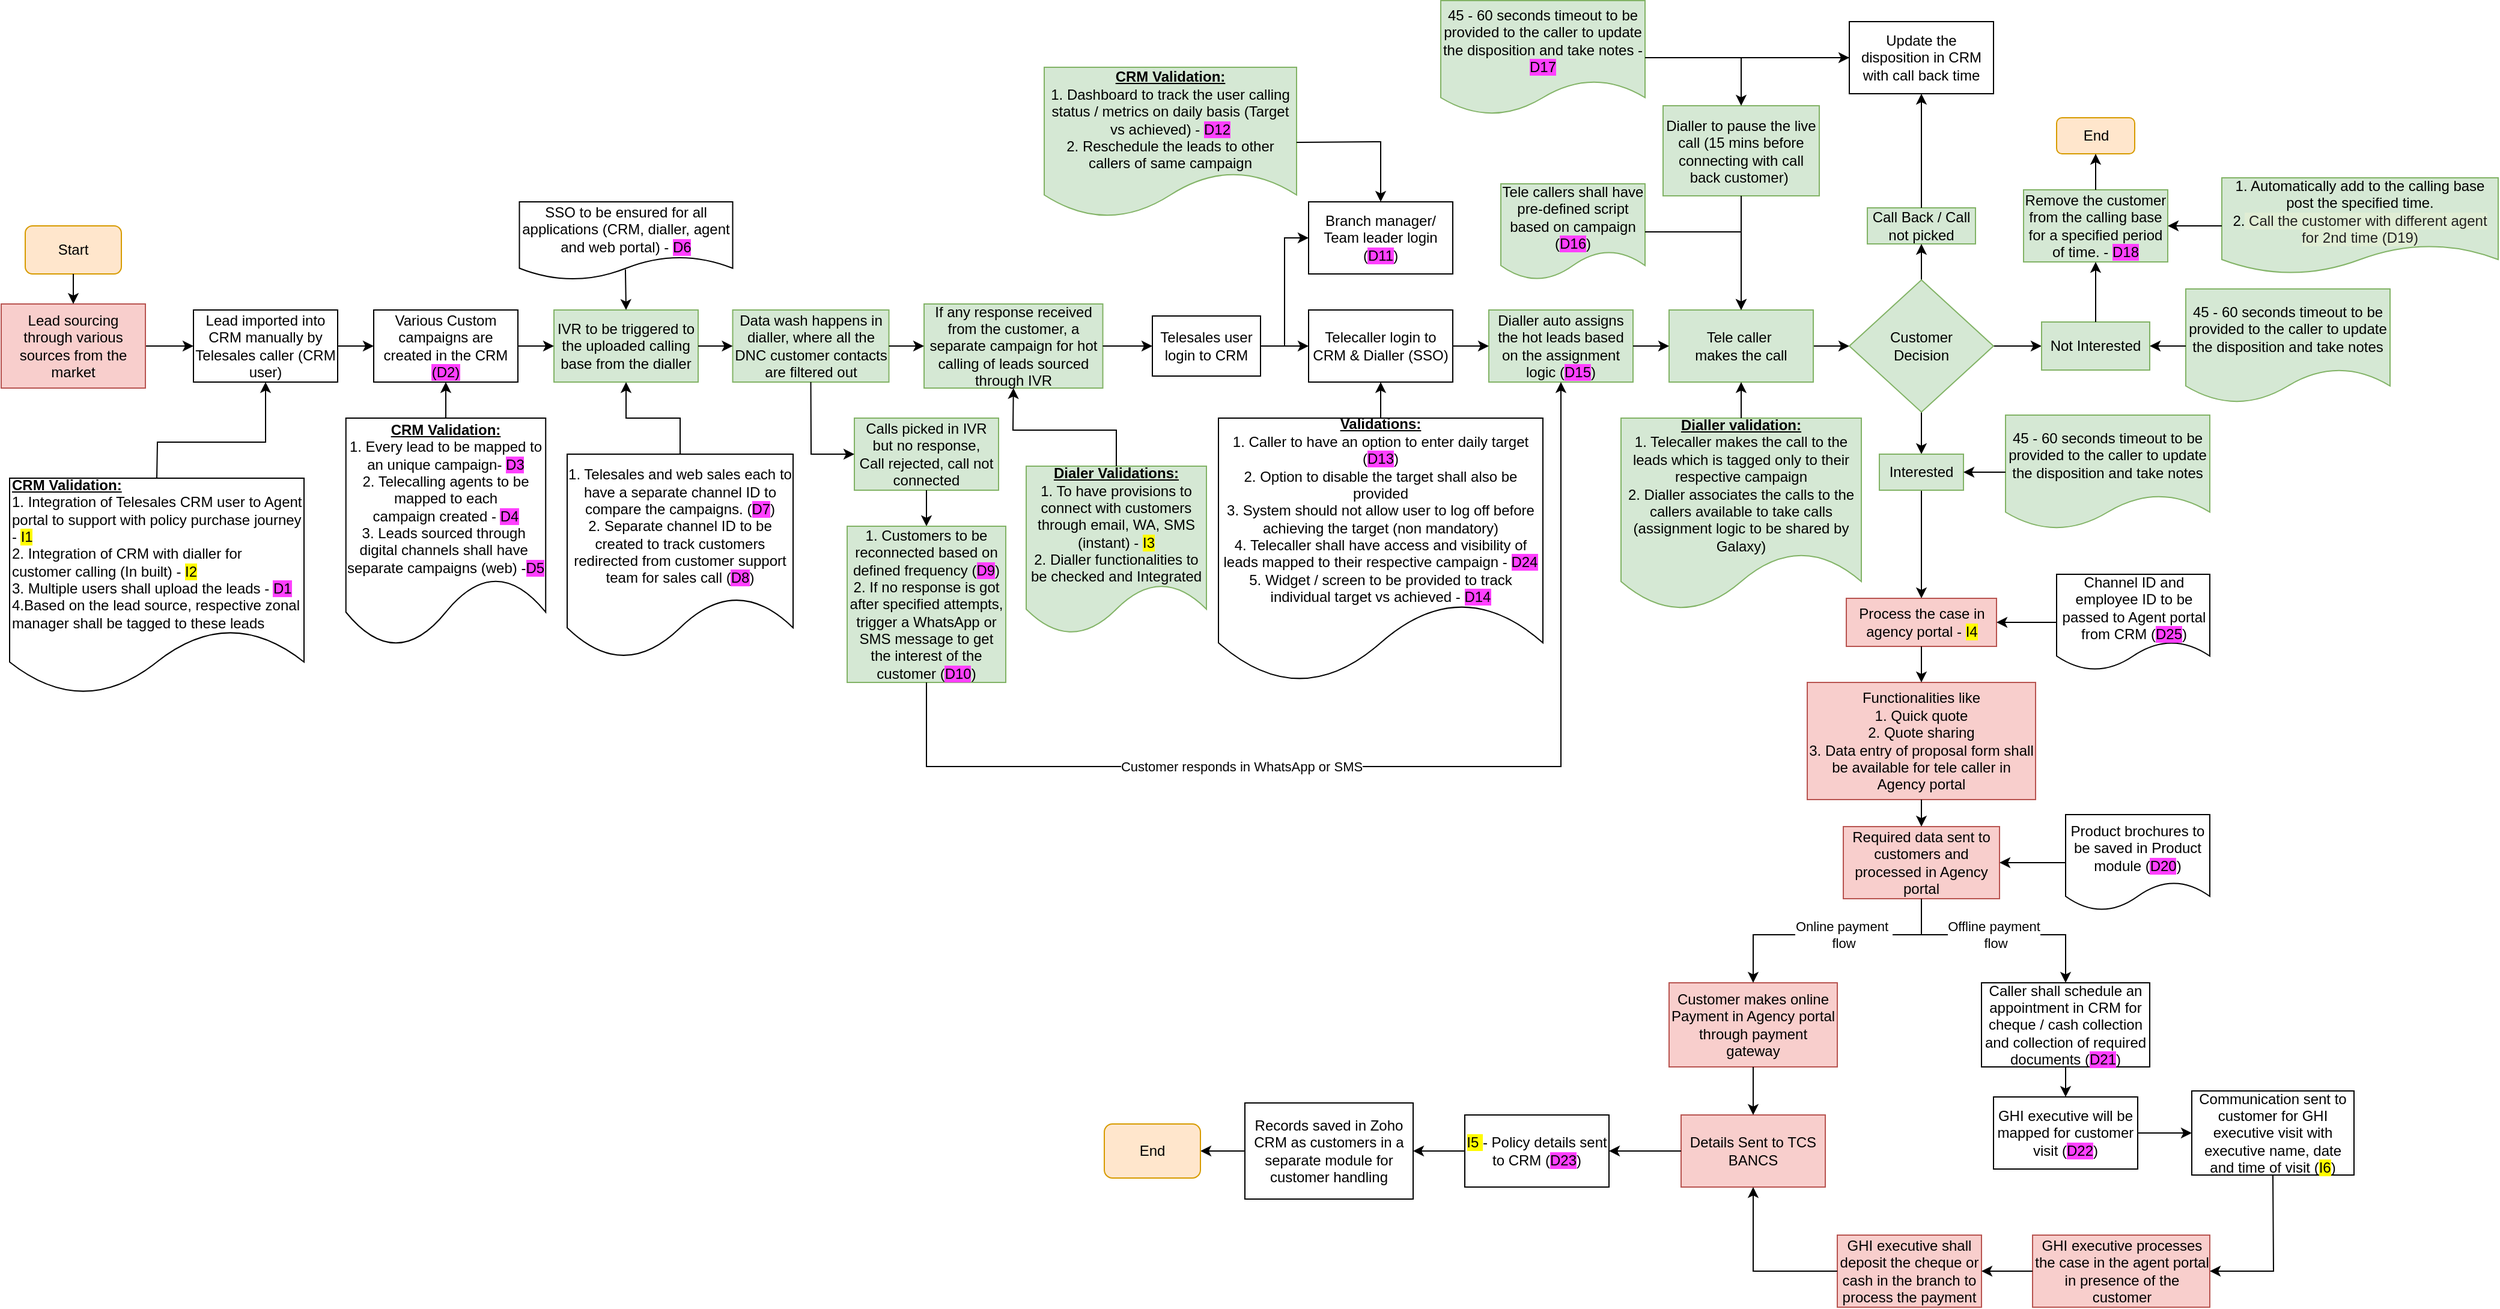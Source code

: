 <mxfile version="24.6.4" type="github">
  <diagram name="Page-1" id="DGPTn8h5blwmbo-AMauQ">
    <mxGraphModel dx="1621" dy="1559" grid="1" gridSize="10" guides="1" tooltips="1" connect="1" arrows="1" fold="1" page="1" pageScale="1" pageWidth="827" pageHeight="1169" math="0" shadow="0">
      <root>
        <mxCell id="0" />
        <mxCell id="1" parent="0" />
        <mxCell id="8dm4q_V4aPKoPHy_YZsy-16" style="edgeStyle=orthogonalEdgeStyle;rounded=0;orthogonalLoop=1;jettySize=auto;html=1;exitX=1;exitY=0.5;exitDx=0;exitDy=0;entryX=0;entryY=0.5;entryDx=0;entryDy=0;" parent="1" source="15KNfyLsuPqZmDbi_dlv-5" target="8dm4q_V4aPKoPHy_YZsy-2" edge="1">
          <mxGeometry relative="1" as="geometry">
            <mxPoint x="62" y="270" as="sourcePoint" />
          </mxGeometry>
        </mxCell>
        <mxCell id="8dm4q_V4aPKoPHy_YZsy-2" value="Lead imported into CRM manually by Telesales caller (CRM user)" style="rounded=0;whiteSpace=wrap;html=1;" parent="1" vertex="1">
          <mxGeometry x="-68" y="240" width="120" height="60" as="geometry" />
        </mxCell>
        <mxCell id="8dm4q_V4aPKoPHy_YZsy-3" value="IVR to be triggered to the uploaded calling base from the dialler" style="rounded=0;whiteSpace=wrap;html=1;fillColor=#d5e8d4;strokeColor=#82b366;" parent="1" vertex="1">
          <mxGeometry x="232" y="240" width="120" height="60" as="geometry" />
        </mxCell>
        <mxCell id="8dm4q_V4aPKoPHy_YZsy-4" value="Calls picked in IVR but no response,&lt;div&gt;Call rejected, call not connected&lt;/div&gt;" style="rounded=0;whiteSpace=wrap;html=1;fillColor=#d5e8d4;strokeColor=#82b366;" parent="1" vertex="1">
          <mxGeometry x="482" y="330" width="120" height="60" as="geometry" />
        </mxCell>
        <mxCell id="8dm4q_V4aPKoPHy_YZsy-23" style="edgeStyle=orthogonalEdgeStyle;rounded=0;orthogonalLoop=1;jettySize=auto;html=1;exitX=1;exitY=0.5;exitDx=0;exitDy=0;entryX=0;entryY=0.5;entryDx=0;entryDy=0;" parent="1" source="8dm4q_V4aPKoPHy_YZsy-6" target="8dm4q_V4aPKoPHy_YZsy-8" edge="1">
          <mxGeometry relative="1" as="geometry" />
        </mxCell>
        <mxCell id="8dm4q_V4aPKoPHy_YZsy-6" value="Tele caller&amp;nbsp;&lt;div&gt;makes the call&lt;/div&gt;" style="rounded=0;whiteSpace=wrap;html=1;fillColor=#d5e8d4;strokeColor=#82b366;" parent="1" vertex="1">
          <mxGeometry x="1160" y="240" width="120" height="60" as="geometry" />
        </mxCell>
        <mxCell id="8dm4q_V4aPKoPHy_YZsy-7" value="Call Back / Call not picked" style="whiteSpace=wrap;html=1;fillColor=#d5e8d4;strokeColor=#82b366;" parent="1" vertex="1">
          <mxGeometry x="1325" y="155" width="90" height="30" as="geometry" />
        </mxCell>
        <mxCell id="8dm4q_V4aPKoPHy_YZsy-24" style="edgeStyle=orthogonalEdgeStyle;rounded=0;orthogonalLoop=1;jettySize=auto;html=1;exitX=0.5;exitY=0;exitDx=0;exitDy=0;entryX=0.5;entryY=1;entryDx=0;entryDy=0;" parent="1" source="8dm4q_V4aPKoPHy_YZsy-8" target="8dm4q_V4aPKoPHy_YZsy-7" edge="1">
          <mxGeometry relative="1" as="geometry" />
        </mxCell>
        <mxCell id="8dm4q_V4aPKoPHy_YZsy-25" style="edgeStyle=orthogonalEdgeStyle;rounded=0;orthogonalLoop=1;jettySize=auto;html=1;exitX=0.5;exitY=1;exitDx=0;exitDy=0;entryX=0.5;entryY=0;entryDx=0;entryDy=0;" parent="1" source="8dm4q_V4aPKoPHy_YZsy-8" target="8dm4q_V4aPKoPHy_YZsy-10" edge="1">
          <mxGeometry relative="1" as="geometry" />
        </mxCell>
        <mxCell id="8dm4q_V4aPKoPHy_YZsy-27" style="edgeStyle=orthogonalEdgeStyle;rounded=0;orthogonalLoop=1;jettySize=auto;html=1;exitX=1;exitY=0.5;exitDx=0;exitDy=0;entryX=0;entryY=0.5;entryDx=0;entryDy=0;" parent="1" source="8dm4q_V4aPKoPHy_YZsy-8" target="8dm4q_V4aPKoPHy_YZsy-9" edge="1">
          <mxGeometry relative="1" as="geometry" />
        </mxCell>
        <mxCell id="8dm4q_V4aPKoPHy_YZsy-8" value="Customer&lt;div&gt;Decision&lt;/div&gt;" style="rhombus;whiteSpace=wrap;html=1;fillColor=#d5e8d4;strokeColor=#82b366;" parent="1" vertex="1">
          <mxGeometry x="1310" y="215" width="120" height="110" as="geometry" />
        </mxCell>
        <mxCell id="8dm4q_V4aPKoPHy_YZsy-9" value="Not Interested" style="whiteSpace=wrap;html=1;fillColor=#d5e8d4;strokeColor=#82b366;" parent="1" vertex="1">
          <mxGeometry x="1470" y="250" width="90" height="40" as="geometry" />
        </mxCell>
        <mxCell id="8dm4q_V4aPKoPHy_YZsy-26" style="edgeStyle=orthogonalEdgeStyle;rounded=0;orthogonalLoop=1;jettySize=auto;html=1;exitX=0.5;exitY=1;exitDx=0;exitDy=0;entryX=0.5;entryY=0;entryDx=0;entryDy=0;" parent="1" source="8dm4q_V4aPKoPHy_YZsy-10" target="8dm4q_V4aPKoPHy_YZsy-11" edge="1">
          <mxGeometry relative="1" as="geometry" />
        </mxCell>
        <mxCell id="8dm4q_V4aPKoPHy_YZsy-10" value="Interested" style="whiteSpace=wrap;html=1;fillColor=#d5e8d4;strokeColor=#82b366;" parent="1" vertex="1">
          <mxGeometry x="1335" y="360" width="70" height="30" as="geometry" />
        </mxCell>
        <mxCell id="8dm4q_V4aPKoPHy_YZsy-11" value="Process the case in agency portal - &lt;span style=&quot;background-color: rgb(255, 251, 0);&quot;&gt;I4&lt;/span&gt;" style="whiteSpace=wrap;html=1;fillColor=#f8cecc;strokeColor=#b85450;" parent="1" vertex="1">
          <mxGeometry x="1307.5" y="480" width="125" height="40" as="geometry" />
        </mxCell>
        <mxCell id="8dm4q_V4aPKoPHy_YZsy-12" value="Customer makes online Payment in Agency portal through payment gateway" style="whiteSpace=wrap;html=1;fillColor=#f8cecc;strokeColor=#b85450;" parent="1" vertex="1">
          <mxGeometry x="1160" y="800" width="140" height="70" as="geometry" />
        </mxCell>
        <mxCell id="8dm4q_V4aPKoPHy_YZsy-13" value="Details Sent to TCS BANCS" style="whiteSpace=wrap;html=1;fillColor=#f8cecc;strokeColor=#b85450;" parent="1" vertex="1">
          <mxGeometry x="1170" y="910" width="120" height="60" as="geometry" />
        </mxCell>
        <mxCell id="8dm4q_V4aPKoPHy_YZsy-14" value="&lt;span style=&quot;background-color: rgb(255, 251, 0);&quot;&gt;I5 &lt;/span&gt;- Policy details sent to CRM (&lt;span style=&quot;background-color: rgb(255, 64, 255);&quot;&gt;D23&lt;/span&gt;)" style="whiteSpace=wrap;html=1;" parent="1" vertex="1">
          <mxGeometry x="990" y="910" width="120" height="60" as="geometry" />
        </mxCell>
        <mxCell id="8dm4q_V4aPKoPHy_YZsy-15" value="Records saved in Zoho CRM as customers in a separate module for customer handling" style="whiteSpace=wrap;html=1;" parent="1" vertex="1">
          <mxGeometry x="807" y="900" width="140" height="80" as="geometry" />
        </mxCell>
        <mxCell id="15KNfyLsuPqZmDbi_dlv-1" value="" style="endArrow=classic;html=1;rounded=0;exitX=0;exitY=0.5;exitDx=0;exitDy=0;entryX=1;entryY=0.5;entryDx=0;entryDy=0;" parent="1" source="8dm4q_V4aPKoPHy_YZsy-15" target="15KNfyLsuPqZmDbi_dlv-2" edge="1">
          <mxGeometry width="50" height="50" relative="1" as="geometry">
            <mxPoint x="740" y="430" as="sourcePoint" />
            <mxPoint x="790" y="380" as="targetPoint" />
          </mxGeometry>
        </mxCell>
        <mxCell id="15KNfyLsuPqZmDbi_dlv-2" value="End" style="rounded=1;whiteSpace=wrap;html=1;fillColor=#ffe6cc;strokeColor=#d79b00;" parent="1" vertex="1">
          <mxGeometry x="690" y="917.5" width="80" height="45" as="geometry" />
        </mxCell>
        <mxCell id="15KNfyLsuPqZmDbi_dlv-3" value="Start" style="rounded=1;whiteSpace=wrap;html=1;fillColor=#ffe6cc;strokeColor=#d79b00;" parent="1" vertex="1">
          <mxGeometry x="-208" y="170" width="80" height="40" as="geometry" />
        </mxCell>
        <mxCell id="15KNfyLsuPqZmDbi_dlv-5" value="Lead sourcing through various sources from the market" style="rounded=0;whiteSpace=wrap;html=1;fillColor=#f8cecc;strokeColor=#b85450;" parent="1" vertex="1">
          <mxGeometry x="-228" y="235" width="120" height="70" as="geometry" />
        </mxCell>
        <mxCell id="15KNfyLsuPqZmDbi_dlv-6" value="" style="endArrow=classic;html=1;rounded=0;exitX=0.5;exitY=1;exitDx=0;exitDy=0;entryX=0.5;entryY=0;entryDx=0;entryDy=0;" parent="1" source="15KNfyLsuPqZmDbi_dlv-3" target="15KNfyLsuPqZmDbi_dlv-5" edge="1">
          <mxGeometry width="50" height="50" relative="1" as="geometry">
            <mxPoint x="602" y="430" as="sourcePoint" />
            <mxPoint x="652" y="380" as="targetPoint" />
          </mxGeometry>
        </mxCell>
        <mxCell id="0je7gwXj_GNrerZqdTDB-3" value="&lt;b&gt;&lt;u&gt;CRM Validation:&lt;/u&gt;&lt;/b&gt;&lt;div&gt;1. Integration of Telesales CRM user to Agent portal to support with policy purchase journey - &lt;span style=&quot;background-color: rgb(255, 251, 0);&quot;&gt;I1&lt;/span&gt;&lt;/div&gt;&lt;div&gt;2. Integration of CRM with dialler for customer calling (In built) - &lt;span style=&quot;background-color: rgb(255, 251, 0);&quot;&gt;I2&lt;/span&gt;&lt;/div&gt;&lt;div&gt;3. Multiple users shall upload the leads - &lt;span style=&quot;background-color: rgb(255, 64, 255);&quot;&gt;D1&lt;/span&gt;&lt;/div&gt;&lt;div&gt;4.Based on the lead source, respective zonal manager shall be tagged to these leads&lt;/div&gt;" style="shape=document;whiteSpace=wrap;html=1;boundedLbl=1;align=left;" parent="1" vertex="1">
          <mxGeometry x="-221" y="380" width="245" height="180" as="geometry" />
        </mxCell>
        <mxCell id="0je7gwXj_GNrerZqdTDB-4" value="" style="endArrow=classic;html=1;rounded=0;exitX=0.5;exitY=0;exitDx=0;exitDy=0;entryX=0.5;entryY=1;entryDx=0;entryDy=0;" parent="1" source="0je7gwXj_GNrerZqdTDB-3" target="8dm4q_V4aPKoPHy_YZsy-2" edge="1">
          <mxGeometry width="50" height="50" relative="1" as="geometry">
            <mxPoint x="382" y="420" as="sourcePoint" />
            <mxPoint x="432" y="370" as="targetPoint" />
            <Array as="points">
              <mxPoint x="-98" y="350" />
              <mxPoint x="-8" y="350" />
            </Array>
          </mxGeometry>
        </mxCell>
        <mxCell id="0je7gwXj_GNrerZqdTDB-5" value="" style="endArrow=classic;html=1;rounded=0;exitX=1;exitY=0.5;exitDx=0;exitDy=0;entryX=0;entryY=0.5;entryDx=0;entryDy=0;" parent="1" source="8dm4q_V4aPKoPHy_YZsy-2" target="0je7gwXj_GNrerZqdTDB-22" edge="1">
          <mxGeometry width="50" height="50" relative="1" as="geometry">
            <mxPoint x="382" y="350" as="sourcePoint" />
            <mxPoint x="152" y="270" as="targetPoint" />
          </mxGeometry>
        </mxCell>
        <mxCell id="0je7gwXj_GNrerZqdTDB-6" value="SSO to be ensured for all applications (CRM, dialler, agent and web portal) - &lt;span style=&quot;background-color: rgb(255, 64, 255);&quot;&gt;D6&lt;/span&gt;" style="shape=document;whiteSpace=wrap;html=1;boundedLbl=1;" parent="1" vertex="1">
          <mxGeometry x="203.25" y="150" width="177.5" height="65" as="geometry" />
        </mxCell>
        <mxCell id="0je7gwXj_GNrerZqdTDB-7" value="" style="endArrow=classic;html=1;rounded=0;exitX=0.497;exitY=0.865;exitDx=0;exitDy=0;exitPerimeter=0;entryX=0.5;entryY=0;entryDx=0;entryDy=0;" parent="1" source="0je7gwXj_GNrerZqdTDB-6" target="8dm4q_V4aPKoPHy_YZsy-3" edge="1">
          <mxGeometry width="50" height="50" relative="1" as="geometry">
            <mxPoint x="382" y="350" as="sourcePoint" />
            <mxPoint x="432" y="300" as="targetPoint" />
          </mxGeometry>
        </mxCell>
        <mxCell id="0je7gwXj_GNrerZqdTDB-8" value="Data wash happens in dialler, where all the DNC customer contacts are filtered out" style="rounded=0;whiteSpace=wrap;html=1;fillColor=#d5e8d4;strokeColor=#82b366;" parent="1" vertex="1">
          <mxGeometry x="380.75" y="240" width="130" height="60" as="geometry" />
        </mxCell>
        <mxCell id="0je7gwXj_GNrerZqdTDB-10" value="If any response received from the customer, a separate campaign for hot calling of leads sourced through IVR" style="rounded=0;whiteSpace=wrap;html=1;fillColor=#d5e8d4;strokeColor=#82b366;" parent="1" vertex="1">
          <mxGeometry x="540" y="235" width="148.75" height="70" as="geometry" />
        </mxCell>
        <mxCell id="0je7gwXj_GNrerZqdTDB-11" value="" style="endArrow=classic;html=1;rounded=0;exitX=1;exitY=0.5;exitDx=0;exitDy=0;entryX=0;entryY=0.5;entryDx=0;entryDy=0;" parent="1" source="8dm4q_V4aPKoPHy_YZsy-3" target="0je7gwXj_GNrerZqdTDB-8" edge="1">
          <mxGeometry width="50" height="50" relative="1" as="geometry">
            <mxPoint x="592" y="320" as="sourcePoint" />
            <mxPoint x="452" y="370" as="targetPoint" />
          </mxGeometry>
        </mxCell>
        <mxCell id="0je7gwXj_GNrerZqdTDB-12" value="" style="endArrow=classic;html=1;rounded=0;exitX=1;exitY=0.5;exitDx=0;exitDy=0;entryX=0;entryY=0.5;entryDx=0;entryDy=0;" parent="1" source="0je7gwXj_GNrerZqdTDB-8" target="0je7gwXj_GNrerZqdTDB-10" edge="1">
          <mxGeometry width="50" height="50" relative="1" as="geometry">
            <mxPoint x="842" y="330" as="sourcePoint" />
            <mxPoint x="892" y="280" as="targetPoint" />
          </mxGeometry>
        </mxCell>
        <mxCell id="0je7gwXj_GNrerZqdTDB-13" value="" style="endArrow=classic;html=1;rounded=0;exitX=0.5;exitY=1;exitDx=0;exitDy=0;entryX=0;entryY=0.5;entryDx=0;entryDy=0;" parent="1" source="0je7gwXj_GNrerZqdTDB-8" target="8dm4q_V4aPKoPHy_YZsy-4" edge="1">
          <mxGeometry width="50" height="50" relative="1" as="geometry">
            <mxPoint x="572" y="280" as="sourcePoint" />
            <mxPoint x="622" y="230" as="targetPoint" />
            <Array as="points">
              <mxPoint x="446" y="360" />
            </Array>
          </mxGeometry>
        </mxCell>
        <mxCell id="0je7gwXj_GNrerZqdTDB-14" value="" style="endArrow=classic;html=1;rounded=0;exitX=0.5;exitY=1;exitDx=0;exitDy=0;entryX=0.5;entryY=0;entryDx=0;entryDy=0;" parent="1" source="8dm4q_V4aPKoPHy_YZsy-4" target="0je7gwXj_GNrerZqdTDB-15" edge="1">
          <mxGeometry width="50" height="50" relative="1" as="geometry">
            <mxPoint x="632" y="290" as="sourcePoint" />
            <mxPoint x="652" y="430" as="targetPoint" />
          </mxGeometry>
        </mxCell>
        <mxCell id="0je7gwXj_GNrerZqdTDB-15" value="1. Customers to be reconnected based on defined frequency (&lt;span style=&quot;background-color: rgb(255, 64, 255);&quot;&gt;D9&lt;/span&gt;)&lt;div&gt;2. If no response is got after specified attempts, trigger a WhatsApp or SMS message to get the interest of the customer (&lt;span style=&quot;background-color: rgb(255, 64, 255);&quot;&gt;D10&lt;/span&gt;)&lt;/div&gt;" style="rounded=0;whiteSpace=wrap;html=1;fillColor=#d5e8d4;strokeColor=#82b366;" parent="1" vertex="1">
          <mxGeometry x="476" y="420" width="132" height="130" as="geometry" />
        </mxCell>
        <mxCell id="0je7gwXj_GNrerZqdTDB-16" value="" style="endArrow=classic;html=1;rounded=0;exitX=1;exitY=0.5;exitDx=0;exitDy=0;entryX=0;entryY=0.5;entryDx=0;entryDy=0;" parent="1" source="0je7gwXj_GNrerZqdTDB-10" target="0je7gwXj_GNrerZqdTDB-77" edge="1">
          <mxGeometry width="50" height="50" relative="1" as="geometry">
            <mxPoint x="770" y="290" as="sourcePoint" />
            <mxPoint x="860" y="170" as="targetPoint" />
          </mxGeometry>
        </mxCell>
        <mxCell id="0je7gwXj_GNrerZqdTDB-17" value="1. Telesales and web sales each to have a separate channel ID to compare the campaigns. (&lt;span style=&quot;background-color: rgb(255, 64, 255);&quot;&gt;D7&lt;/span&gt;)&lt;div&gt;2. Separate channel ID to be created to track customers redirected from customer support team for sales call (&lt;span style=&quot;background-color: rgb(255, 64, 255);&quot;&gt;D8&lt;/span&gt;)&lt;/div&gt;" style="shape=document;whiteSpace=wrap;html=1;boundedLbl=1;" parent="1" vertex="1">
          <mxGeometry x="243" y="360" width="188" height="170" as="geometry" />
        </mxCell>
        <mxCell id="0je7gwXj_GNrerZqdTDB-18" value="" style="endArrow=classic;html=1;rounded=0;exitX=0.5;exitY=0;exitDx=0;exitDy=0;entryX=0.5;entryY=1;entryDx=0;entryDy=0;" parent="1" source="0je7gwXj_GNrerZqdTDB-17" target="8dm4q_V4aPKoPHy_YZsy-3" edge="1">
          <mxGeometry width="50" height="50" relative="1" as="geometry">
            <mxPoint x="632" y="360" as="sourcePoint" />
            <mxPoint x="682" y="310" as="targetPoint" />
            <Array as="points">
              <mxPoint x="337" y="330" />
              <mxPoint x="292" y="330" />
            </Array>
          </mxGeometry>
        </mxCell>
        <mxCell id="0je7gwXj_GNrerZqdTDB-19" value="Dialler auto assigns the hot leads based on the assignment logic (&lt;span style=&quot;background-color: rgb(255, 64, 255);&quot;&gt;D15&lt;/span&gt;)" style="rounded=0;whiteSpace=wrap;html=1;fillColor=#d5e8d4;strokeColor=#82b366;" parent="1" vertex="1">
          <mxGeometry x="1010" y="240" width="120" height="60" as="geometry" />
        </mxCell>
        <mxCell id="0je7gwXj_GNrerZqdTDB-20" value="" style="endArrow=classic;html=1;rounded=0;exitX=1;exitY=0.5;exitDx=0;exitDy=0;entryX=0;entryY=0.5;entryDx=0;entryDy=0;" parent="1" source="0je7gwXj_GNrerZqdTDB-19" target="8dm4q_V4aPKoPHy_YZsy-6" edge="1">
          <mxGeometry width="50" height="50" relative="1" as="geometry">
            <mxPoint x="1010" y="270" as="sourcePoint" />
            <mxPoint x="1060" y="220" as="targetPoint" />
          </mxGeometry>
        </mxCell>
        <mxCell id="0je7gwXj_GNrerZqdTDB-22" value="Various Custom campaigns are created in the CRM &lt;span style=&quot;background-color: rgb(255, 64, 255);&quot;&gt;(D2)&lt;/span&gt;" style="rounded=0;whiteSpace=wrap;html=1;" parent="1" vertex="1">
          <mxGeometry x="82" y="240" width="120" height="60" as="geometry" />
        </mxCell>
        <mxCell id="0je7gwXj_GNrerZqdTDB-23" value="" style="endArrow=classic;html=1;rounded=0;exitX=1;exitY=0.5;exitDx=0;exitDy=0;entryX=0;entryY=0.5;entryDx=0;entryDy=0;" parent="1" source="0je7gwXj_GNrerZqdTDB-22" target="8dm4q_V4aPKoPHy_YZsy-3" edge="1">
          <mxGeometry width="50" height="50" relative="1" as="geometry">
            <mxPoint x="252" y="300" as="sourcePoint" />
            <mxPoint x="302" y="250" as="targetPoint" />
          </mxGeometry>
        </mxCell>
        <mxCell id="0je7gwXj_GNrerZqdTDB-24" value="&lt;b&gt;&lt;u&gt;CRM Validation:&lt;/u&gt;&lt;/b&gt;&lt;div&gt;1. Every lead to be mapped to an unique campaign- &lt;span style=&quot;background-color: rgb(255, 64, 255);&quot;&gt;D3&lt;/span&gt;&lt;/div&gt;&lt;div&gt;2. T&lt;span style=&quot;white-space: pre;&quot;&gt;elecalling agents to be&lt;/span&gt;&lt;/div&gt;&lt;div&gt;&lt;span style=&quot;white-space: pre;&quot;&gt; mapped to each&amp;nbsp;&lt;/span&gt;&lt;/div&gt;&lt;div&gt;&lt;span style=&quot;white-space: pre;&quot;&gt;campaign created - &lt;span style=&quot;background-color: rgb(255, 64, 255);&quot;&gt;D4&lt;/span&gt;&lt;/span&gt;&lt;/div&gt;&lt;div&gt;&lt;span style=&quot;white-space: pre;&quot;&gt;3. Leads sourced through&amp;nbsp;&lt;/span&gt;&lt;/div&gt;&lt;div&gt;&lt;span style=&quot;white-space: pre;&quot;&gt;digital channels shall have&amp;nbsp;&lt;/span&gt;&lt;/div&gt;&lt;div&gt;&lt;span style=&quot;white-space: pre;&quot;&gt;separate campaigns (web) -&lt;span style=&quot;background-color: rgb(255, 64, 255);&quot;&gt;D5&lt;/span&gt;&lt;/span&gt;&lt;/div&gt;" style="shape=document;whiteSpace=wrap;html=1;boundedLbl=1;" parent="1" vertex="1">
          <mxGeometry x="58.87" y="330" width="166.25" height="190" as="geometry" />
        </mxCell>
        <mxCell id="0je7gwXj_GNrerZqdTDB-25" value="" style="endArrow=classic;html=1;rounded=0;exitX=0.5;exitY=0;exitDx=0;exitDy=0;entryX=0.5;entryY=1;entryDx=0;entryDy=0;" parent="1" source="0je7gwXj_GNrerZqdTDB-24" target="0je7gwXj_GNrerZqdTDB-22" edge="1">
          <mxGeometry width="50" height="50" relative="1" as="geometry">
            <mxPoint x="462" y="300" as="sourcePoint" />
            <mxPoint x="512" y="250" as="targetPoint" />
          </mxGeometry>
        </mxCell>
        <mxCell id="0je7gwXj_GNrerZqdTDB-26" value="&lt;u&gt;&lt;b&gt;Dialler validation:&lt;/b&gt;&lt;/u&gt;&lt;div&gt;1. Telecaller makes the call to the leads which is tagged only to their respective campaign&lt;/div&gt;&lt;div&gt;2. Dialler associates the calls to the callers available to take calls (assignment logic to be shared by Galaxy)&lt;/div&gt;" style="shape=document;whiteSpace=wrap;html=1;boundedLbl=1;fillColor=#d5e8d4;strokeColor=#82b366;" parent="1" vertex="1">
          <mxGeometry x="1120" y="330" width="200" height="160" as="geometry" />
        </mxCell>
        <mxCell id="0je7gwXj_GNrerZqdTDB-27" value="" style="endArrow=classic;html=1;rounded=0;exitX=0.5;exitY=0;exitDx=0;exitDy=0;entryX=0.5;entryY=1;entryDx=0;entryDy=0;" parent="1" source="0je7gwXj_GNrerZqdTDB-26" target="8dm4q_V4aPKoPHy_YZsy-6" edge="1">
          <mxGeometry width="50" height="50" relative="1" as="geometry">
            <mxPoint x="1280" y="300" as="sourcePoint" />
            <mxPoint x="1330" y="250" as="targetPoint" />
          </mxGeometry>
        </mxCell>
        <mxCell id="0je7gwXj_GNrerZqdTDB-28" value="Update the disposition in CRM with call back time" style="rounded=0;whiteSpace=wrap;html=1;" parent="1" vertex="1">
          <mxGeometry x="1310" width="120" height="60" as="geometry" />
        </mxCell>
        <mxCell id="0je7gwXj_GNrerZqdTDB-29" value="Dialler to pause the live call (15 mins before connecting with call back customer)&amp;nbsp;" style="rounded=0;whiteSpace=wrap;html=1;fillColor=#d5e8d4;strokeColor=#82b366;" parent="1" vertex="1">
          <mxGeometry x="1155" y="70" width="130" height="75" as="geometry" />
        </mxCell>
        <mxCell id="0je7gwXj_GNrerZqdTDB-30" value="" style="endArrow=classic;html=1;rounded=0;exitX=0.5;exitY=1;exitDx=0;exitDy=0;entryX=0.5;entryY=0;entryDx=0;entryDy=0;" parent="1" source="0je7gwXj_GNrerZqdTDB-29" target="8dm4q_V4aPKoPHy_YZsy-6" edge="1">
          <mxGeometry width="50" height="50" relative="1" as="geometry">
            <mxPoint x="1330" y="330" as="sourcePoint" />
            <mxPoint x="1380" y="280" as="targetPoint" />
          </mxGeometry>
        </mxCell>
        <mxCell id="0je7gwXj_GNrerZqdTDB-32" value="" style="endArrow=classic;html=1;rounded=0;exitX=0;exitY=0.5;exitDx=0;exitDy=0;entryX=0.5;entryY=0;entryDx=0;entryDy=0;" parent="1" source="0je7gwXj_GNrerZqdTDB-28" target="0je7gwXj_GNrerZqdTDB-29" edge="1">
          <mxGeometry width="50" height="50" relative="1" as="geometry">
            <mxPoint x="1330" y="330" as="sourcePoint" />
            <mxPoint x="1380" y="280" as="targetPoint" />
            <Array as="points">
              <mxPoint x="1220" y="30" />
            </Array>
          </mxGeometry>
        </mxCell>
        <mxCell id="0je7gwXj_GNrerZqdTDB-33" value="Remove the customer from the calling base for a specified period of time. - &lt;span style=&quot;background-color: rgb(255, 64, 255);&quot;&gt;D18&lt;/span&gt;" style="rounded=0;whiteSpace=wrap;html=1;fillColor=#d5e8d4;strokeColor=#82b366;" parent="1" vertex="1">
          <mxGeometry x="1455" y="140" width="120" height="60" as="geometry" />
        </mxCell>
        <mxCell id="0je7gwXj_GNrerZqdTDB-34" value="End" style="rounded=1;whiteSpace=wrap;html=1;fillColor=#ffe6cc;strokeColor=#d79b00;" parent="1" vertex="1">
          <mxGeometry x="1482.5" y="80" width="65" height="30" as="geometry" />
        </mxCell>
        <mxCell id="0je7gwXj_GNrerZqdTDB-35" value="1. Automatically add to the calling base post the specified time.&lt;div&gt;2.&lt;span style=&quot;background-color: rgb(224, 237, 212);&quot;&gt;&amp;nbsp;&lt;span style=&quot;font-family: inherit; caret-color: rgb(34, 34, 34); color: rgb(34, 34, 34); letter-spacing: 0.01px; text-align: left;&quot;&gt;Call the customer with different agent for 2nd time (&lt;/span&gt;&lt;span style=&quot;font-family: inherit; caret-color: rgb(34, 34, 34); color: rgb(34, 34, 34); letter-spacing: 0.01px; text-align: left;&quot;&gt;D19&lt;/span&gt;&lt;span style=&quot;font-family: inherit; caret-color: rgb(34, 34, 34); color: rgb(34, 34, 34); letter-spacing: 0.01px; text-align: left;&quot;&gt;)&lt;/span&gt;&lt;/span&gt;&lt;/div&gt;" style="shape=document;whiteSpace=wrap;html=1;boundedLbl=1;fillColor=#d5e8d4;strokeColor=#82b366;" parent="1" vertex="1">
          <mxGeometry x="1620" y="130" width="230" height="80" as="geometry" />
        </mxCell>
        <mxCell id="0je7gwXj_GNrerZqdTDB-36" value="" style="endArrow=classic;html=1;rounded=0;exitX=0;exitY=0.5;exitDx=0;exitDy=0;entryX=1;entryY=0.5;entryDx=0;entryDy=0;" parent="1" source="0je7gwXj_GNrerZqdTDB-35" target="0je7gwXj_GNrerZqdTDB-33" edge="1">
          <mxGeometry width="50" height="50" relative="1" as="geometry">
            <mxPoint x="1410" y="330" as="sourcePoint" />
            <mxPoint x="1460" y="280" as="targetPoint" />
          </mxGeometry>
        </mxCell>
        <mxCell id="0je7gwXj_GNrerZqdTDB-37" value="" style="endArrow=classic;html=1;rounded=0;exitX=0.5;exitY=0;exitDx=0;exitDy=0;entryX=0.5;entryY=1;entryDx=0;entryDy=0;" parent="1" source="8dm4q_V4aPKoPHy_YZsy-9" target="0je7gwXj_GNrerZqdTDB-33" edge="1">
          <mxGeometry width="50" height="50" relative="1" as="geometry">
            <mxPoint x="1410" y="330" as="sourcePoint" />
            <mxPoint x="1460" y="280" as="targetPoint" />
          </mxGeometry>
        </mxCell>
        <mxCell id="0je7gwXj_GNrerZqdTDB-38" value="" style="endArrow=classic;html=1;rounded=0;exitX=0.5;exitY=0;exitDx=0;exitDy=0;entryX=0.5;entryY=1;entryDx=0;entryDy=0;" parent="1" source="0je7gwXj_GNrerZqdTDB-33" target="0je7gwXj_GNrerZqdTDB-34" edge="1">
          <mxGeometry width="50" height="50" relative="1" as="geometry">
            <mxPoint x="1410" y="330" as="sourcePoint" />
            <mxPoint x="1460" y="280" as="targetPoint" />
          </mxGeometry>
        </mxCell>
        <mxCell id="0je7gwXj_GNrerZqdTDB-40" value="45 - 60 seconds timeout to be provided to the caller to update the disposition and take notes" style="shape=document;whiteSpace=wrap;html=1;boundedLbl=1;fillColor=#d5e8d4;strokeColor=#82b366;" parent="1" vertex="1">
          <mxGeometry x="1590" y="222.5" width="170" height="95" as="geometry" />
        </mxCell>
        <mxCell id="0je7gwXj_GNrerZqdTDB-41" value="" style="endArrow=classic;html=1;rounded=0;exitX=0;exitY=0.5;exitDx=0;exitDy=0;entryX=1;entryY=0.5;entryDx=0;entryDy=0;" parent="1" source="0je7gwXj_GNrerZqdTDB-40" target="8dm4q_V4aPKoPHy_YZsy-9" edge="1">
          <mxGeometry width="50" height="50" relative="1" as="geometry">
            <mxPoint x="1300" y="330" as="sourcePoint" />
            <mxPoint x="1350" y="280" as="targetPoint" />
          </mxGeometry>
        </mxCell>
        <mxCell id="0je7gwXj_GNrerZqdTDB-42" value="45 - 60 seconds timeout to be provided to the caller to update the disposition and take notes - &lt;span style=&quot;background-color: rgb(255, 64, 255);&quot;&gt;D17&lt;/span&gt;" style="shape=document;whiteSpace=wrap;html=1;boundedLbl=1;fillColor=#d5e8d4;strokeColor=#82b366;" parent="1" vertex="1">
          <mxGeometry x="970" y="-17.5" width="170" height="95" as="geometry" />
        </mxCell>
        <mxCell id="0je7gwXj_GNrerZqdTDB-43" value="" style="endArrow=classic;html=1;rounded=0;exitX=1;exitY=0.5;exitDx=0;exitDy=0;entryX=0;entryY=0.5;entryDx=0;entryDy=0;" parent="1" source="0je7gwXj_GNrerZqdTDB-42" target="0je7gwXj_GNrerZqdTDB-28" edge="1">
          <mxGeometry width="50" height="50" relative="1" as="geometry">
            <mxPoint x="1300" y="210" as="sourcePoint" />
            <mxPoint x="1350" y="160" as="targetPoint" />
          </mxGeometry>
        </mxCell>
        <mxCell id="0je7gwXj_GNrerZqdTDB-44" value="45 - 60 seconds timeout to be provided to the caller to update the disposition and take notes" style="shape=document;whiteSpace=wrap;html=1;boundedLbl=1;fillColor=#d5e8d4;strokeColor=#82b366;" parent="1" vertex="1">
          <mxGeometry x="1440" y="327.5" width="170" height="95" as="geometry" />
        </mxCell>
        <mxCell id="0je7gwXj_GNrerZqdTDB-45" value="" style="endArrow=classic;html=1;rounded=0;exitX=0;exitY=0.5;exitDx=0;exitDy=0;entryX=1;entryY=0.5;entryDx=0;entryDy=0;" parent="1" source="0je7gwXj_GNrerZqdTDB-44" target="8dm4q_V4aPKoPHy_YZsy-10" edge="1">
          <mxGeometry width="50" height="50" relative="1" as="geometry">
            <mxPoint x="1300" y="340" as="sourcePoint" />
            <mxPoint x="1350" y="290" as="targetPoint" />
          </mxGeometry>
        </mxCell>
        <mxCell id="0je7gwXj_GNrerZqdTDB-46" value="Channel ID and employee ID to be passed to Agent portal from CRM (&lt;span style=&quot;background-color: rgb(255, 64, 255);&quot;&gt;D25&lt;/span&gt;)" style="shape=document;whiteSpace=wrap;html=1;boundedLbl=1;" parent="1" vertex="1">
          <mxGeometry x="1482.5" y="460" width="127.5" height="80" as="geometry" />
        </mxCell>
        <mxCell id="0je7gwXj_GNrerZqdTDB-47" value="" style="endArrow=classic;html=1;rounded=0;exitX=0;exitY=0.5;exitDx=0;exitDy=0;entryX=1;entryY=0.5;entryDx=0;entryDy=0;" parent="1" source="0je7gwXj_GNrerZqdTDB-46" target="8dm4q_V4aPKoPHy_YZsy-11" edge="1">
          <mxGeometry width="50" height="50" relative="1" as="geometry">
            <mxPoint x="1390" y="470" as="sourcePoint" />
            <mxPoint x="1440" y="420" as="targetPoint" />
          </mxGeometry>
        </mxCell>
        <mxCell id="0je7gwXj_GNrerZqdTDB-48" value="Functionalities like&lt;div&gt;1. Quick quote&lt;/div&gt;&lt;div&gt;2. Quote sharing&lt;/div&gt;&lt;div&gt;3. Data entry of proposal form shall be available for tele caller in Agency portal&lt;/div&gt;" style="rounded=0;whiteSpace=wrap;html=1;fillColor=#f8cecc;strokeColor=#b85450;" parent="1" vertex="1">
          <mxGeometry x="1275" y="550" width="190" height="97.5" as="geometry" />
        </mxCell>
        <mxCell id="0je7gwXj_GNrerZqdTDB-49" value="" style="endArrow=classic;html=1;rounded=0;exitX=0.5;exitY=1;exitDx=0;exitDy=0;entryX=0.5;entryY=0;entryDx=0;entryDy=0;" parent="1" source="8dm4q_V4aPKoPHy_YZsy-11" target="0je7gwXj_GNrerZqdTDB-48" edge="1">
          <mxGeometry width="50" height="50" relative="1" as="geometry">
            <mxPoint x="1340" y="390" as="sourcePoint" />
            <mxPoint x="1390" y="340" as="targetPoint" />
          </mxGeometry>
        </mxCell>
        <mxCell id="0je7gwXj_GNrerZqdTDB-50" value="Required data sent to customers and processed in Agency portal" style="rounded=0;whiteSpace=wrap;html=1;fillColor=#f8cecc;strokeColor=#b85450;" parent="1" vertex="1">
          <mxGeometry x="1305" y="670" width="130" height="60" as="geometry" />
        </mxCell>
        <mxCell id="0je7gwXj_GNrerZqdTDB-51" value="" style="endArrow=classic;html=1;rounded=0;exitX=0.5;exitY=1;exitDx=0;exitDy=0;entryX=0.5;entryY=0;entryDx=0;entryDy=0;" parent="1" source="0je7gwXj_GNrerZqdTDB-48" target="0je7gwXj_GNrerZqdTDB-50" edge="1">
          <mxGeometry width="50" height="50" relative="1" as="geometry">
            <mxPoint x="1340" y="550" as="sourcePoint" />
            <mxPoint x="1390" y="500" as="targetPoint" />
          </mxGeometry>
        </mxCell>
        <mxCell id="0je7gwXj_GNrerZqdTDB-52" value="" style="endArrow=classic;html=1;rounded=0;exitX=0.5;exitY=1;exitDx=0;exitDy=0;entryX=0.5;entryY=0;entryDx=0;entryDy=0;" parent="1" source="0je7gwXj_GNrerZqdTDB-50" target="8dm4q_V4aPKoPHy_YZsy-12" edge="1">
          <mxGeometry width="50" height="50" relative="1" as="geometry">
            <mxPoint x="1290" y="710" as="sourcePoint" />
            <mxPoint x="1340" y="660" as="targetPoint" />
            <Array as="points">
              <mxPoint x="1370" y="760" />
              <mxPoint x="1230" y="760" />
            </Array>
          </mxGeometry>
        </mxCell>
        <mxCell id="0je7gwXj_GNrerZqdTDB-70" value="Online payment&amp;nbsp;&lt;div&gt;flow&lt;/div&gt;" style="edgeLabel;html=1;align=center;verticalAlign=middle;resizable=0;points=[];" parent="0je7gwXj_GNrerZqdTDB-52" vertex="1" connectable="0">
          <mxGeometry x="0.029" relative="1" as="geometry">
            <mxPoint x="13" as="offset" />
          </mxGeometry>
        </mxCell>
        <mxCell id="0je7gwXj_GNrerZqdTDB-54" value="Caller shall schedule an appointment in CRM for cheque / cash collection and collection of required documents (&lt;span style=&quot;background-color: rgb(255, 64, 255);&quot;&gt;D21&lt;/span&gt;)" style="whiteSpace=wrap;html=1;" parent="1" vertex="1">
          <mxGeometry x="1420" y="800" width="140" height="70" as="geometry" />
        </mxCell>
        <mxCell id="0je7gwXj_GNrerZqdTDB-55" value="GHI executive will be mapped for customer visit (&lt;span style=&quot;background-color: rgb(255, 64, 255);&quot;&gt;D22&lt;/span&gt;)" style="rounded=0;whiteSpace=wrap;html=1;" parent="1" vertex="1">
          <mxGeometry x="1430" y="895" width="120" height="60" as="geometry" />
        </mxCell>
        <mxCell id="0je7gwXj_GNrerZqdTDB-56" value="Communication sent to customer for GHI executive visit with executive name, date and time of visit (&lt;span style=&quot;background-color: rgb(255, 251, 0);&quot;&gt;I6&lt;/span&gt;)" style="rounded=0;whiteSpace=wrap;html=1;" parent="1" vertex="1">
          <mxGeometry x="1595" y="890" width="135" height="70" as="geometry" />
        </mxCell>
        <mxCell id="0je7gwXj_GNrerZqdTDB-57" value="" style="endArrow=classic;html=1;rounded=0;exitX=0.5;exitY=1;exitDx=0;exitDy=0;entryX=0.5;entryY=0;entryDx=0;entryDy=0;" parent="1" source="0je7gwXj_GNrerZqdTDB-50" target="0je7gwXj_GNrerZqdTDB-54" edge="1">
          <mxGeometry width="50" height="50" relative="1" as="geometry">
            <mxPoint x="1250" y="820" as="sourcePoint" />
            <mxPoint x="1300" y="770" as="targetPoint" />
            <Array as="points">
              <mxPoint x="1370" y="760" />
              <mxPoint x="1490" y="760" />
            </Array>
          </mxGeometry>
        </mxCell>
        <mxCell id="0je7gwXj_GNrerZqdTDB-71" value="Offline payment&lt;div&gt;&amp;nbsp;flow&lt;/div&gt;" style="edgeLabel;html=1;align=center;verticalAlign=middle;resizable=0;points=[];" parent="0je7gwXj_GNrerZqdTDB-57" vertex="1" connectable="0">
          <mxGeometry x="0.079" relative="1" as="geometry">
            <mxPoint x="-13" as="offset" />
          </mxGeometry>
        </mxCell>
        <mxCell id="0je7gwXj_GNrerZqdTDB-58" value="" style="endArrow=classic;html=1;rounded=0;exitX=0.5;exitY=1;exitDx=0;exitDy=0;entryX=0.5;entryY=0;entryDx=0;entryDy=0;" parent="1" source="0je7gwXj_GNrerZqdTDB-54" target="0je7gwXj_GNrerZqdTDB-55" edge="1">
          <mxGeometry width="50" height="50" relative="1" as="geometry">
            <mxPoint x="1360" y="820" as="sourcePoint" />
            <mxPoint x="1410" y="770" as="targetPoint" />
          </mxGeometry>
        </mxCell>
        <mxCell id="0je7gwXj_GNrerZqdTDB-59" value="" style="endArrow=classic;html=1;rounded=0;exitX=1;exitY=0.5;exitDx=0;exitDy=0;" parent="1" source="0je7gwXj_GNrerZqdTDB-55" target="0je7gwXj_GNrerZqdTDB-56" edge="1">
          <mxGeometry width="50" height="50" relative="1" as="geometry">
            <mxPoint x="1360" y="820" as="sourcePoint" />
            <mxPoint x="1410" y="770" as="targetPoint" />
          </mxGeometry>
        </mxCell>
        <mxCell id="0je7gwXj_GNrerZqdTDB-60" value="GHI executive processes the case in the agent portal in presence of the customer" style="rounded=0;whiteSpace=wrap;html=1;fillColor=#f8cecc;strokeColor=#b85450;" parent="1" vertex="1">
          <mxGeometry x="1462.5" y="1010" width="147.5" height="60" as="geometry" />
        </mxCell>
        <mxCell id="0je7gwXj_GNrerZqdTDB-61" value="GHI executive shall deposit the cheque or cash in the branch to process the payment" style="rounded=0;whiteSpace=wrap;html=1;fillColor=#f8cecc;strokeColor=#b85450;" parent="1" vertex="1">
          <mxGeometry x="1300" y="1010" width="120" height="60" as="geometry" />
        </mxCell>
        <mxCell id="0je7gwXj_GNrerZqdTDB-62" value="" style="endArrow=classic;html=1;rounded=0;exitX=0.5;exitY=1;exitDx=0;exitDy=0;entryX=1;entryY=0.5;entryDx=0;entryDy=0;" parent="1" source="0je7gwXj_GNrerZqdTDB-56" target="0je7gwXj_GNrerZqdTDB-60" edge="1">
          <mxGeometry width="50" height="50" relative="1" as="geometry">
            <mxPoint x="1360" y="940" as="sourcePoint" />
            <mxPoint x="1410" y="890" as="targetPoint" />
            <Array as="points">
              <mxPoint x="1663" y="1040" />
            </Array>
          </mxGeometry>
        </mxCell>
        <mxCell id="0je7gwXj_GNrerZqdTDB-63" value="" style="endArrow=classic;html=1;rounded=0;exitX=0;exitY=0.5;exitDx=0;exitDy=0;entryX=1;entryY=0.5;entryDx=0;entryDy=0;" parent="1" source="0je7gwXj_GNrerZqdTDB-60" target="0je7gwXj_GNrerZqdTDB-61" edge="1">
          <mxGeometry width="50" height="50" relative="1" as="geometry">
            <mxPoint x="1360" y="940" as="sourcePoint" />
            <mxPoint x="1410" y="890" as="targetPoint" />
          </mxGeometry>
        </mxCell>
        <mxCell id="0je7gwXj_GNrerZqdTDB-64" value="" style="endArrow=classic;html=1;rounded=0;exitX=0.5;exitY=1;exitDx=0;exitDy=0;entryX=0.5;entryY=0;entryDx=0;entryDy=0;" parent="1" source="8dm4q_V4aPKoPHy_YZsy-12" target="8dm4q_V4aPKoPHy_YZsy-13" edge="1">
          <mxGeometry width="50" height="50" relative="1" as="geometry">
            <mxPoint x="1360" y="940" as="sourcePoint" />
            <mxPoint x="1230" y="950" as="targetPoint" />
          </mxGeometry>
        </mxCell>
        <mxCell id="0je7gwXj_GNrerZqdTDB-65" value="" style="endArrow=classic;html=1;rounded=0;exitX=0;exitY=0.5;exitDx=0;exitDy=0;entryX=0.5;entryY=1;entryDx=0;entryDy=0;" parent="1" source="0je7gwXj_GNrerZqdTDB-61" target="8dm4q_V4aPKoPHy_YZsy-13" edge="1">
          <mxGeometry width="50" height="50" relative="1" as="geometry">
            <mxPoint x="1360" y="940" as="sourcePoint" />
            <mxPoint x="1410" y="890" as="targetPoint" />
            <Array as="points">
              <mxPoint x="1230" y="1040" />
            </Array>
          </mxGeometry>
        </mxCell>
        <mxCell id="0je7gwXj_GNrerZqdTDB-66" value="" style="endArrow=classic;html=1;rounded=0;exitX=0;exitY=0.5;exitDx=0;exitDy=0;entryX=1;entryY=0.5;entryDx=0;entryDy=0;" parent="1" source="8dm4q_V4aPKoPHy_YZsy-13" target="8dm4q_V4aPKoPHy_YZsy-14" edge="1">
          <mxGeometry width="50" height="50" relative="1" as="geometry">
            <mxPoint x="1070" y="920" as="sourcePoint" />
            <mxPoint x="1120" y="870" as="targetPoint" />
          </mxGeometry>
        </mxCell>
        <mxCell id="0je7gwXj_GNrerZqdTDB-67" value="" style="endArrow=classic;html=1;rounded=0;exitX=0;exitY=0.5;exitDx=0;exitDy=0;entryX=1;entryY=0.5;entryDx=0;entryDy=0;" parent="1" source="8dm4q_V4aPKoPHy_YZsy-14" target="8dm4q_V4aPKoPHy_YZsy-15" edge="1">
          <mxGeometry width="50" height="50" relative="1" as="geometry">
            <mxPoint x="820" y="810" as="sourcePoint" />
            <mxPoint x="870" y="760" as="targetPoint" />
          </mxGeometry>
        </mxCell>
        <mxCell id="0je7gwXj_GNrerZqdTDB-68" value="Tele callers shall have pre-defined script based on campaign (&lt;span style=&quot;background-color: rgb(255, 64, 255);&quot;&gt;D16&lt;/span&gt;)" style="shape=document;whiteSpace=wrap;html=1;boundedLbl=1;fillColor=#d5e8d4;strokeColor=#82b366;" parent="1" vertex="1">
          <mxGeometry x="1020" y="135" width="120" height="80" as="geometry" />
        </mxCell>
        <mxCell id="0je7gwXj_GNrerZqdTDB-69" value="" style="endArrow=classic;html=1;rounded=0;entryX=0.5;entryY=0;entryDx=0;entryDy=0;exitX=1;exitY=0.5;exitDx=0;exitDy=0;" parent="1" source="0je7gwXj_GNrerZqdTDB-68" target="8dm4q_V4aPKoPHy_YZsy-6" edge="1">
          <mxGeometry width="50" height="50" relative="1" as="geometry">
            <mxPoint x="1240" y="170" as="sourcePoint" />
            <mxPoint x="1080" y="130" as="targetPoint" />
            <Array as="points">
              <mxPoint x="1220" y="175" />
            </Array>
          </mxGeometry>
        </mxCell>
        <mxCell id="0je7gwXj_GNrerZqdTDB-72" value="&lt;b&gt;&lt;u&gt;Validations:&lt;/u&gt;&lt;/b&gt;&lt;div&gt;1. Caller to have an option to enter daily target (&lt;span style=&quot;background-color: rgb(255, 64, 255);&quot;&gt;D13&lt;/span&gt;)&lt;div&gt;2. Option to disable the target shall also be provided&lt;/div&gt;&lt;div&gt;3. System should not allow user to log off before achieving the target (non mandatory)&lt;/div&gt;&lt;/div&gt;&lt;div&gt;4. Telecaller shall have access and visibility of leads mapped to their respective campaign - &lt;span style=&quot;background-color: rgb(255, 64, 255);&quot;&gt;D24&lt;/span&gt;&lt;/div&gt;&lt;div&gt;5. Widget / screen to be provided to track individual target vs achieved - &lt;span style=&quot;background-color: rgb(255, 64, 255);&quot;&gt;D14&lt;/span&gt;&lt;/div&gt;" style="shape=document;whiteSpace=wrap;html=1;boundedLbl=1;" parent="1" vertex="1">
          <mxGeometry x="785" y="330" width="270" height="220" as="geometry" />
        </mxCell>
        <mxCell id="0je7gwXj_GNrerZqdTDB-73" value="" style="endArrow=classic;html=1;rounded=0;exitX=0.5;exitY=0;exitDx=0;exitDy=0;entryX=0.5;entryY=1;entryDx=0;entryDy=0;" parent="1" source="8dm4q_V4aPKoPHy_YZsy-7" target="0je7gwXj_GNrerZqdTDB-28" edge="1">
          <mxGeometry width="50" height="50" relative="1" as="geometry">
            <mxPoint x="1220" y="280" as="sourcePoint" />
            <mxPoint x="1270" y="230" as="targetPoint" />
          </mxGeometry>
        </mxCell>
        <mxCell id="0je7gwXj_GNrerZqdTDB-74" value="Telecaller login to CRM &amp;amp; Dialler (SSO)" style="rounded=0;whiteSpace=wrap;html=1;" parent="1" vertex="1">
          <mxGeometry x="860" y="240" width="120" height="60" as="geometry" />
        </mxCell>
        <mxCell id="0je7gwXj_GNrerZqdTDB-75" value="" style="endArrow=classic;html=1;rounded=0;exitX=1;exitY=0.5;exitDx=0;exitDy=0;entryX=0;entryY=0.5;entryDx=0;entryDy=0;" parent="1" source="0je7gwXj_GNrerZqdTDB-74" target="0je7gwXj_GNrerZqdTDB-19" edge="1">
          <mxGeometry width="50" height="50" relative="1" as="geometry">
            <mxPoint x="870" y="350" as="sourcePoint" />
            <mxPoint x="920" y="300" as="targetPoint" />
          </mxGeometry>
        </mxCell>
        <mxCell id="0je7gwXj_GNrerZqdTDB-76" value="" style="endArrow=classic;html=1;rounded=0;exitX=0.5;exitY=0;exitDx=0;exitDy=0;entryX=0.5;entryY=1;entryDx=0;entryDy=0;" parent="1" source="0je7gwXj_GNrerZqdTDB-72" target="0je7gwXj_GNrerZqdTDB-74" edge="1">
          <mxGeometry width="50" height="50" relative="1" as="geometry">
            <mxPoint x="1320" y="430" as="sourcePoint" />
            <mxPoint x="1370" y="380" as="targetPoint" />
          </mxGeometry>
        </mxCell>
        <mxCell id="0je7gwXj_GNrerZqdTDB-77" value="Telesales user login to CRM" style="rounded=0;whiteSpace=wrap;html=1;" parent="1" vertex="1">
          <mxGeometry x="730" y="245" width="90" height="50" as="geometry" />
        </mxCell>
        <mxCell id="0je7gwXj_GNrerZqdTDB-78" value="" style="endArrow=classic;html=1;rounded=0;exitX=1;exitY=0.5;exitDx=0;exitDy=0;entryX=0;entryY=0.5;entryDx=0;entryDy=0;" parent="1" source="0je7gwXj_GNrerZqdTDB-77" target="0je7gwXj_GNrerZqdTDB-74" edge="1">
          <mxGeometry width="50" height="50" relative="1" as="geometry">
            <mxPoint x="530" y="380" as="sourcePoint" />
            <mxPoint x="580" y="330" as="targetPoint" />
          </mxGeometry>
        </mxCell>
        <mxCell id="0je7gwXj_GNrerZqdTDB-79" value="Branch manager/ Team leader login (&lt;span style=&quot;background-color: rgb(255, 64, 255);&quot;&gt;D11&lt;/span&gt;)" style="rounded=0;whiteSpace=wrap;html=1;" parent="1" vertex="1">
          <mxGeometry x="860" y="150" width="120" height="60" as="geometry" />
        </mxCell>
        <mxCell id="0je7gwXj_GNrerZqdTDB-80" value="" style="endArrow=classic;html=1;rounded=0;exitX=1;exitY=0.5;exitDx=0;exitDy=0;entryX=0;entryY=0.5;entryDx=0;entryDy=0;" parent="1" source="0je7gwXj_GNrerZqdTDB-77" target="0je7gwXj_GNrerZqdTDB-79" edge="1">
          <mxGeometry width="50" height="50" relative="1" as="geometry">
            <mxPoint x="530" y="310" as="sourcePoint" />
            <mxPoint x="580" y="260" as="targetPoint" />
            <Array as="points">
              <mxPoint x="840" y="270" />
              <mxPoint x="840" y="180" />
            </Array>
          </mxGeometry>
        </mxCell>
        <mxCell id="0je7gwXj_GNrerZqdTDB-81" value="&lt;b&gt;&lt;u&gt;CRM Validation:&lt;/u&gt;&lt;/b&gt;&lt;div&gt;1. Dashboard to track the user calling status / metrics on daily basis (Target vs achieved) - &lt;span style=&quot;background-color: rgb(255, 64, 255);&quot;&gt;D12&lt;/span&gt;&lt;div&gt;2. Reschedule the leads to other callers of same campaign&lt;/div&gt;&lt;/div&gt;" style="shape=document;whiteSpace=wrap;html=1;boundedLbl=1;fillColor=#d5e8d4;strokeColor=#82b366;" parent="1" vertex="1">
          <mxGeometry x="640" y="38" width="210" height="125" as="geometry" />
        </mxCell>
        <mxCell id="0je7gwXj_GNrerZqdTDB-82" value="" style="endArrow=classic;html=1;rounded=0;exitX=1;exitY=0.5;exitDx=0;exitDy=0;entryX=0.5;entryY=0;entryDx=0;entryDy=0;" parent="1" source="0je7gwXj_GNrerZqdTDB-81" target="0je7gwXj_GNrerZqdTDB-79" edge="1">
          <mxGeometry width="50" height="50" relative="1" as="geometry">
            <mxPoint x="530" y="310" as="sourcePoint" />
            <mxPoint x="580" y="260" as="targetPoint" />
            <Array as="points">
              <mxPoint x="920" y="100" />
            </Array>
          </mxGeometry>
        </mxCell>
        <mxCell id="0je7gwXj_GNrerZqdTDB-83" value="&lt;b&gt;&lt;u&gt;Dialer Validations:&lt;/u&gt;&lt;/b&gt;&lt;div&gt;1. To have provisions to connect with customers through email, WA, SMS (instant) - &lt;span style=&quot;background-color: rgb(255, 251, 0);&quot;&gt;I3&lt;/span&gt;&lt;/div&gt;&lt;div&gt;2. Dialler functionalities to be checked and Integrated&lt;/div&gt;" style="shape=document;whiteSpace=wrap;html=1;boundedLbl=1;fillColor=#d5e8d4;strokeColor=#82b366;" parent="1" vertex="1">
          <mxGeometry x="625" y="370" width="150" height="140" as="geometry" />
        </mxCell>
        <mxCell id="0je7gwXj_GNrerZqdTDB-84" value="" style="endArrow=classic;html=1;rounded=0;exitX=0.5;exitY=0;exitDx=0;exitDy=0;entryX=0.5;entryY=1;entryDx=0;entryDy=0;" parent="1" source="0je7gwXj_GNrerZqdTDB-83" target="0je7gwXj_GNrerZqdTDB-10" edge="1">
          <mxGeometry width="50" height="50" relative="1" as="geometry">
            <mxPoint x="790" y="330" as="sourcePoint" />
            <mxPoint x="840" y="280" as="targetPoint" />
            <Array as="points">
              <mxPoint x="700" y="340" />
              <mxPoint x="614" y="340" />
            </Array>
          </mxGeometry>
        </mxCell>
        <mxCell id="0je7gwXj_GNrerZqdTDB-85" value="" style="endArrow=classic;html=1;rounded=0;exitX=0.5;exitY=1;exitDx=0;exitDy=0;entryX=0.5;entryY=1;entryDx=0;entryDy=0;" parent="1" source="0je7gwXj_GNrerZqdTDB-15" target="0je7gwXj_GNrerZqdTDB-19" edge="1">
          <mxGeometry width="50" height="50" relative="1" as="geometry">
            <mxPoint x="740" y="390" as="sourcePoint" />
            <mxPoint x="790" y="340" as="targetPoint" />
            <Array as="points">
              <mxPoint x="542" y="620" />
              <mxPoint x="1070" y="620" />
            </Array>
          </mxGeometry>
        </mxCell>
        <mxCell id="0je7gwXj_GNrerZqdTDB-86" value="Customer responds in WhatsApp or SMS" style="edgeLabel;html=1;align=center;verticalAlign=middle;resizable=0;points=[];" parent="0je7gwXj_GNrerZqdTDB-85" vertex="1" connectable="0">
          <mxGeometry x="-0.277" y="-3" relative="1" as="geometry">
            <mxPoint y="-3" as="offset" />
          </mxGeometry>
        </mxCell>
        <mxCell id="0je7gwXj_GNrerZqdTDB-87" value="Product brochures to be saved in Product module (&lt;span style=&quot;background-color: rgb(255, 64, 255);&quot;&gt;D20&lt;/span&gt;)" style="shape=document;whiteSpace=wrap;html=1;boundedLbl=1;" parent="1" vertex="1">
          <mxGeometry x="1490" y="660" width="120" height="80" as="geometry" />
        </mxCell>
        <mxCell id="0je7gwXj_GNrerZqdTDB-88" value="" style="endArrow=classic;html=1;rounded=0;exitX=0;exitY=0.5;exitDx=0;exitDy=0;entryX=1;entryY=0.5;entryDx=0;entryDy=0;" parent="1" source="0je7gwXj_GNrerZqdTDB-87" target="0je7gwXj_GNrerZqdTDB-50" edge="1">
          <mxGeometry width="50" height="50" relative="1" as="geometry">
            <mxPoint x="1370" y="660" as="sourcePoint" />
            <mxPoint x="1420" y="610" as="targetPoint" />
          </mxGeometry>
        </mxCell>
      </root>
    </mxGraphModel>
  </diagram>
</mxfile>
